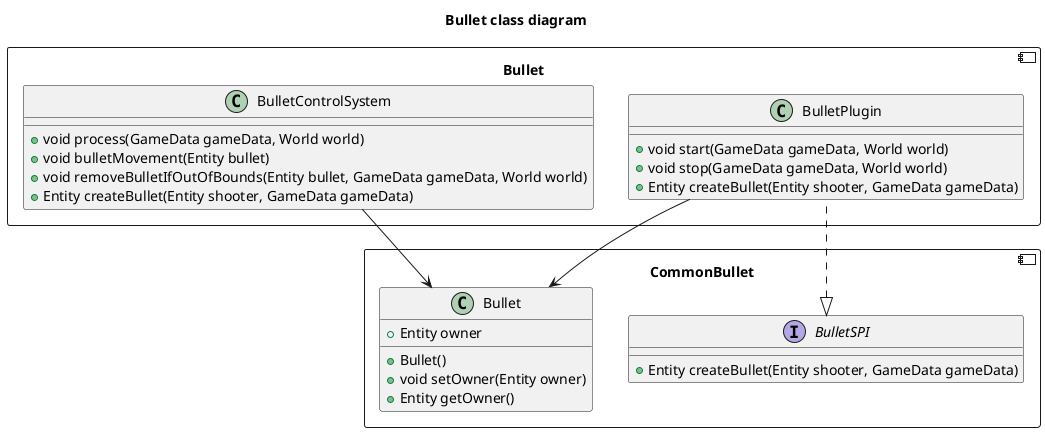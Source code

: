 @startuml
title "Bullet class diagram"
component CommonBullet {
    interface BulletSPI {
        +Entity createBullet(Entity shooter, GameData gameData)
    }

    class Bullet {
        +Bullet()
        +Entity owner
        +void setOwner(Entity owner)
        +Entity getOwner()
    }
}

component Bullet {
    class BulletControlSystem {
        +void process(GameData gameData, World world)
        +void bulletMovement(Entity bullet)
        +void removeBulletIfOutOfBounds(Entity bullet, GameData gameData, World world)
        +Entity createBullet(Entity shooter, GameData gameData)
    }

    class BulletPlugin {
        +void start(GameData gameData, World world)
        +void stop(GameData gameData, World world)
        +Entity createBullet(Entity shooter, GameData gameData)
    }
}

BulletSPI <|.. BulletPlugin

BulletControlSystem --> CommonBullet.Bullet
BulletPlugin --> CommonBullet.Bullet
@enduml
